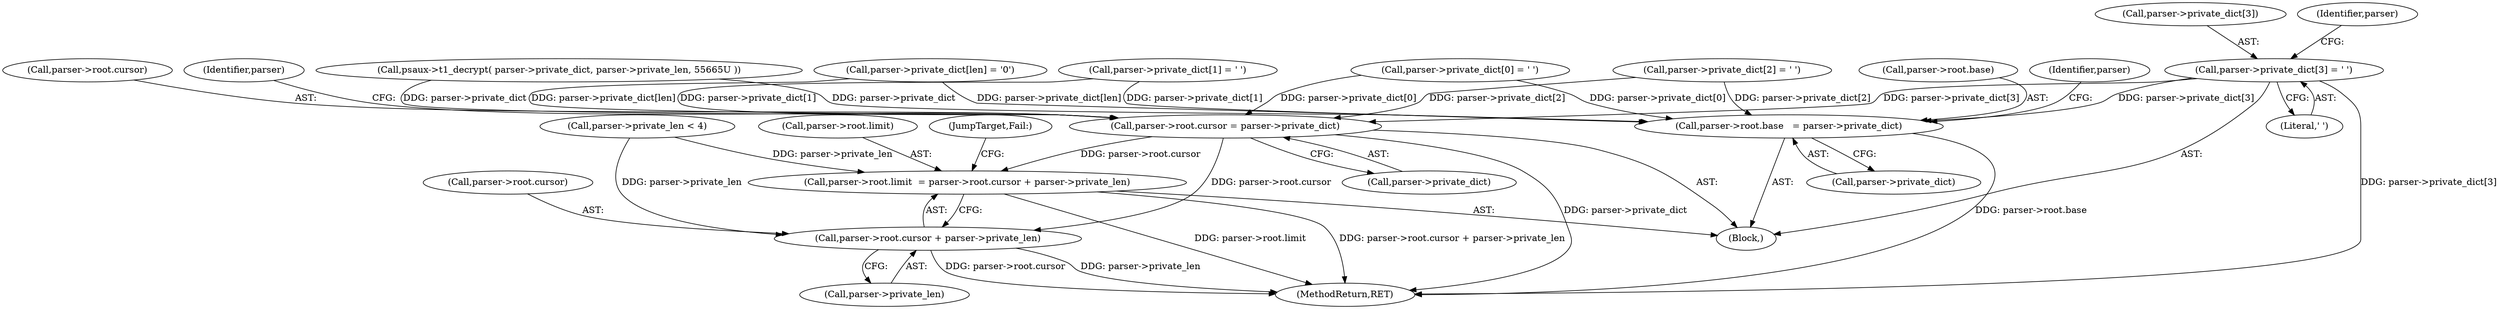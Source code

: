 digraph "0_savannah_e3058617f384cb6709f3878f753fa17aca9e3a30@array" {
"1000683" [label="(Call,parser->private_dict[3] = ' ')"];
"1000690" [label="(Call,parser->root.base   = parser->private_dict)"];
"1000699" [label="(Call,parser->root.cursor = parser->private_dict)"];
"1000708" [label="(Call,parser->root.limit  = parser->root.cursor + parser->private_len)"];
"1000714" [label="(Call,parser->root.cursor + parser->private_len)"];
"1000141" [label="(Block,)"];
"1000640" [label="(Call,psaux->t1_decrypt( parser->private_dict, parser->private_len, 55665U ))"];
"1000699" [label="(Call,parser->root.cursor = parser->private_dict)"];
"1000669" [label="(Call,parser->private_dict[1] = ' ')"];
"1000705" [label="(Call,parser->private_dict)"];
"1000649" [label="(Call,parser->private_len < 4)"];
"1000708" [label="(Call,parser->root.limit  = parser->root.cursor + parser->private_len)"];
"1000691" [label="(Call,parser->root.base)"];
"1000715" [label="(Call,parser->root.cursor)"];
"1000626" [label="(Call,parser->private_dict[len] = '\0')"];
"1000711" [label="(Identifier,parser)"];
"1000683" [label="(Call,parser->private_dict[3] = ' ')"];
"1000689" [label="(Literal,' ')"];
"1000720" [label="(Call,parser->private_len)"];
"1000662" [label="(Call,parser->private_dict[0] = ' ')"];
"1000690" [label="(Call,parser->root.base   = parser->private_dict)"];
"1000727" [label="(MethodReturn,RET)"];
"1000684" [label="(Call,parser->private_dict[3])"];
"1000696" [label="(Call,parser->private_dict)"];
"1000676" [label="(Call,parser->private_dict[2] = ' ')"];
"1000700" [label="(Call,parser->root.cursor)"];
"1000693" [label="(Identifier,parser)"];
"1000714" [label="(Call,parser->root.cursor + parser->private_len)"];
"1000709" [label="(Call,parser->root.limit)"];
"1000723" [label="(JumpTarget,Fail:)"];
"1000702" [label="(Identifier,parser)"];
"1000683" -> "1000141"  [label="AST: "];
"1000683" -> "1000689"  [label="CFG: "];
"1000684" -> "1000683"  [label="AST: "];
"1000689" -> "1000683"  [label="AST: "];
"1000693" -> "1000683"  [label="CFG: "];
"1000683" -> "1000727"  [label="DDG: parser->private_dict[3]"];
"1000683" -> "1000690"  [label="DDG: parser->private_dict[3]"];
"1000683" -> "1000699"  [label="DDG: parser->private_dict[3]"];
"1000690" -> "1000141"  [label="AST: "];
"1000690" -> "1000696"  [label="CFG: "];
"1000691" -> "1000690"  [label="AST: "];
"1000696" -> "1000690"  [label="AST: "];
"1000702" -> "1000690"  [label="CFG: "];
"1000690" -> "1000727"  [label="DDG: parser->root.base"];
"1000640" -> "1000690"  [label="DDG: parser->private_dict"];
"1000676" -> "1000690"  [label="DDG: parser->private_dict[2]"];
"1000626" -> "1000690"  [label="DDG: parser->private_dict[len]"];
"1000669" -> "1000690"  [label="DDG: parser->private_dict[1]"];
"1000662" -> "1000690"  [label="DDG: parser->private_dict[0]"];
"1000699" -> "1000141"  [label="AST: "];
"1000699" -> "1000705"  [label="CFG: "];
"1000700" -> "1000699"  [label="AST: "];
"1000705" -> "1000699"  [label="AST: "];
"1000711" -> "1000699"  [label="CFG: "];
"1000699" -> "1000727"  [label="DDG: parser->private_dict"];
"1000676" -> "1000699"  [label="DDG: parser->private_dict[2]"];
"1000626" -> "1000699"  [label="DDG: parser->private_dict[len]"];
"1000669" -> "1000699"  [label="DDG: parser->private_dict[1]"];
"1000662" -> "1000699"  [label="DDG: parser->private_dict[0]"];
"1000640" -> "1000699"  [label="DDG: parser->private_dict"];
"1000699" -> "1000708"  [label="DDG: parser->root.cursor"];
"1000699" -> "1000714"  [label="DDG: parser->root.cursor"];
"1000708" -> "1000141"  [label="AST: "];
"1000708" -> "1000714"  [label="CFG: "];
"1000709" -> "1000708"  [label="AST: "];
"1000714" -> "1000708"  [label="AST: "];
"1000723" -> "1000708"  [label="CFG: "];
"1000708" -> "1000727"  [label="DDG: parser->root.cursor + parser->private_len"];
"1000708" -> "1000727"  [label="DDG: parser->root.limit"];
"1000649" -> "1000708"  [label="DDG: parser->private_len"];
"1000714" -> "1000720"  [label="CFG: "];
"1000715" -> "1000714"  [label="AST: "];
"1000720" -> "1000714"  [label="AST: "];
"1000714" -> "1000727"  [label="DDG: parser->root.cursor"];
"1000714" -> "1000727"  [label="DDG: parser->private_len"];
"1000649" -> "1000714"  [label="DDG: parser->private_len"];
}
